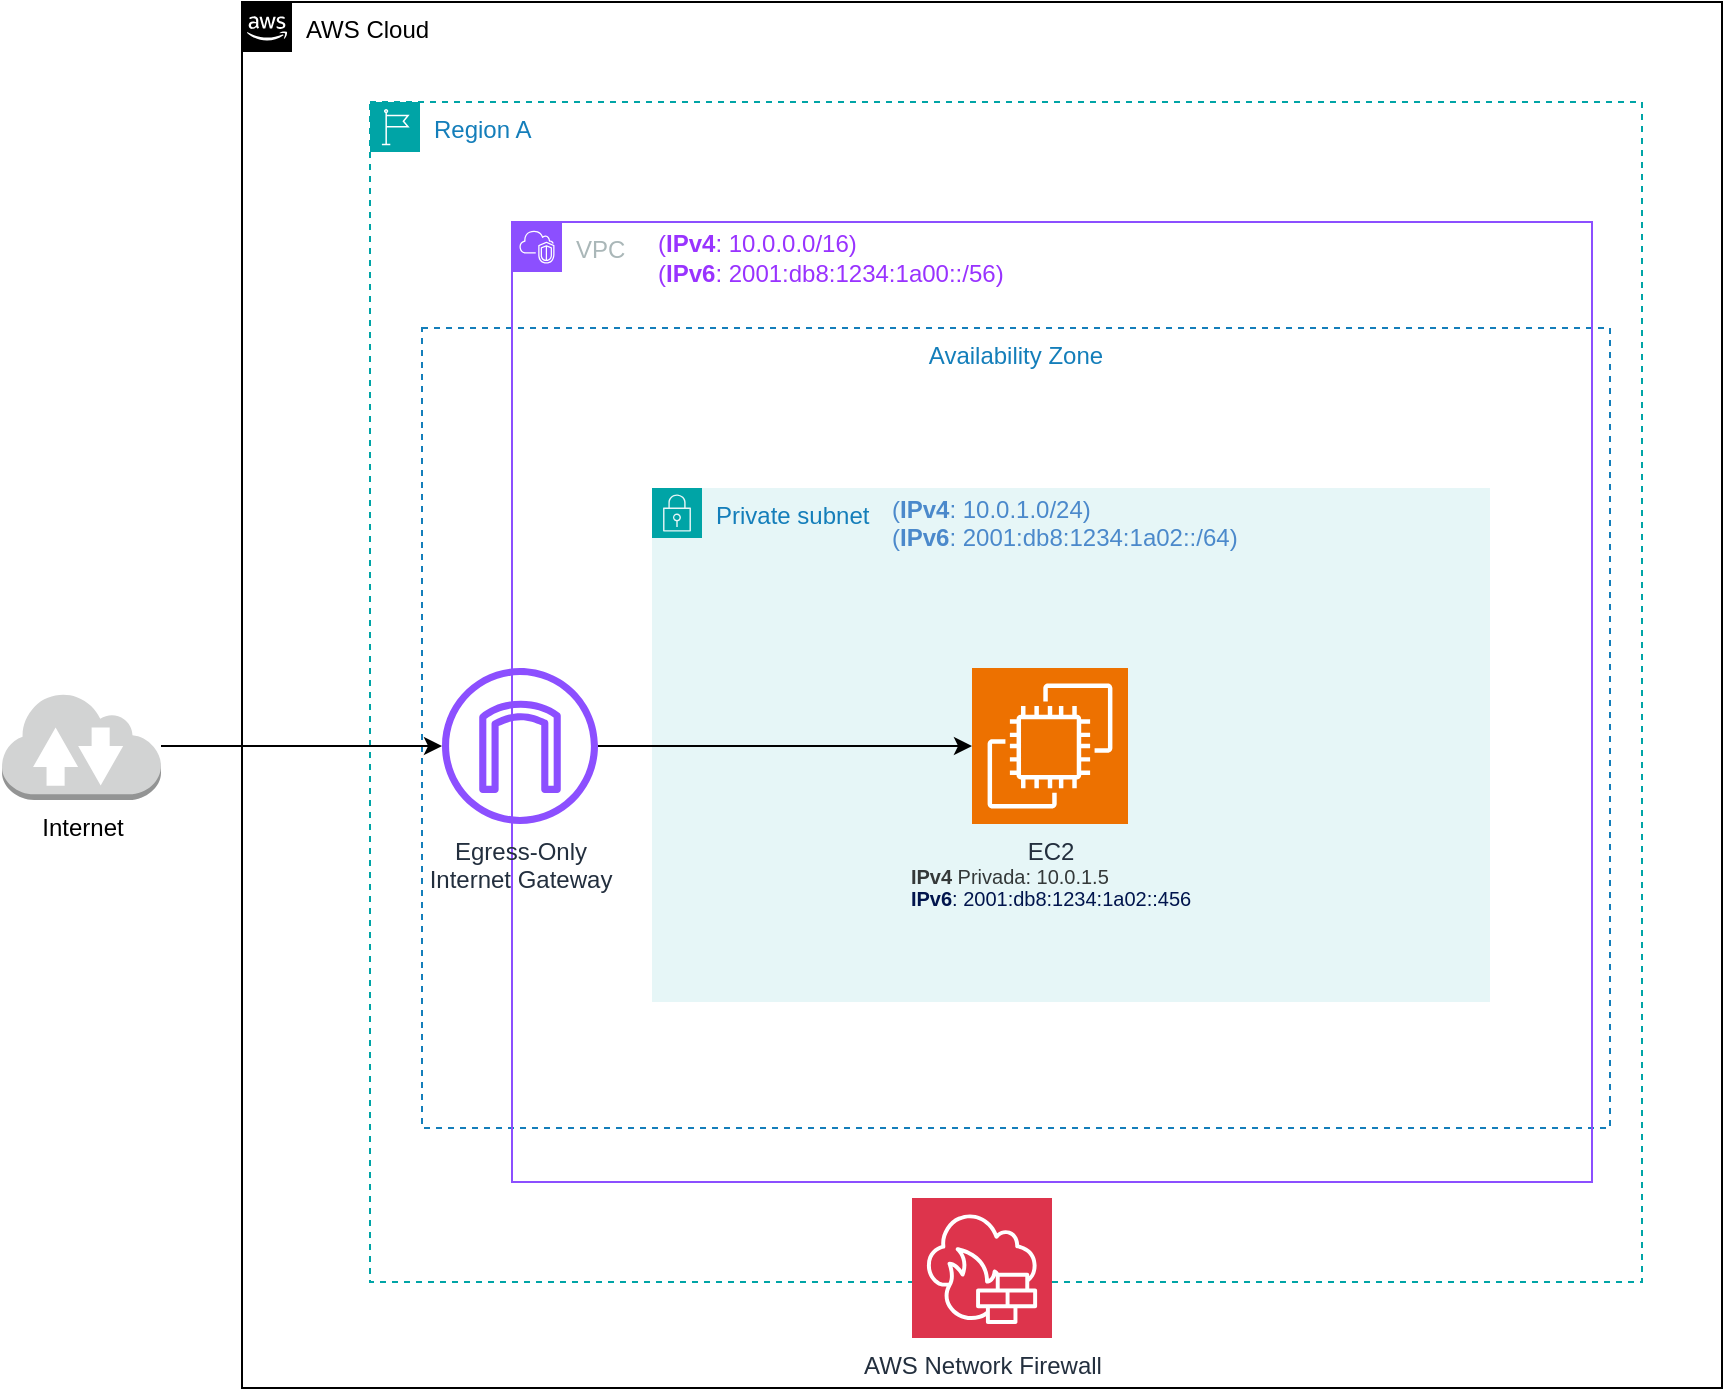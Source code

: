 <mxfile version="27.2.0">
  <diagram id="Ht1M8jgEwFfnCIfOTk4-" name="Page-1">
    <mxGraphModel dx="1234" dy="824" grid="1" gridSize="10" guides="1" tooltips="1" connect="1" arrows="1" fold="1" page="1" pageScale="1" pageWidth="1169" pageHeight="827" math="0" shadow="0">
      <root>
        <mxCell id="0" />
        <mxCell id="1" parent="0" />
        <mxCell id="-SwOJ4ZzwDQcredPTqo0-1" value="AWS Cloud" style="points=[[0,0],[0.25,0],[0.5,0],[0.75,0],[1,0],[1,0.25],[1,0.5],[1,0.75],[1,1],[0.75,1],[0.5,1],[0.25,1],[0,1],[0,0.75],[0,0.5],[0,0.25]];outlineConnect=0;html=1;whiteSpace=wrap;fontSize=12;fontStyle=0;container=1;pointerEvents=0;collapsible=0;recursiveResize=0;shape=mxgraph.aws4.group;grIcon=mxgraph.aws4.group_aws_cloud_alt;fillColor=none;verticalAlign=top;align=left;spacingLeft=30;dashed=0;" vertex="1" parent="1">
          <mxGeometry x="160" y="67" width="740" height="693" as="geometry" />
        </mxCell>
        <mxCell id="-SwOJ4ZzwDQcredPTqo0-58" value="Region A" style="points=[[0,0],[0.25,0],[0.5,0],[0.75,0],[1,0],[1,0.25],[1,0.5],[1,0.75],[1,1],[0.75,1],[0.5,1],[0.25,1],[0,1],[0,0.75],[0,0.5],[0,0.25]];outlineConnect=0;gradientColor=none;html=1;whiteSpace=wrap;fontSize=12;fontStyle=0;container=1;pointerEvents=0;collapsible=0;recursiveResize=0;shape=mxgraph.aws4.group;grIcon=mxgraph.aws4.group_region;strokeColor=#00A4A6;fillColor=none;verticalAlign=top;align=left;spacingLeft=30;fontColor=#147EBA;dashed=1;" vertex="1" parent="-SwOJ4ZzwDQcredPTqo0-1">
          <mxGeometry x="64" y="50" width="636" height="590" as="geometry" />
        </mxCell>
        <mxCell id="-SwOJ4ZzwDQcredPTqo0-140" value="Availability Zone" style="fillColor=none;strokeColor=#147EBA;dashed=1;verticalAlign=top;fontStyle=0;fontColor=#147EBA;whiteSpace=wrap;html=1;" vertex="1" parent="-SwOJ4ZzwDQcredPTqo0-58">
          <mxGeometry x="26" y="113" width="594" height="400" as="geometry" />
        </mxCell>
        <mxCell id="-SwOJ4ZzwDQcredPTqo0-141" value="Private subnet" style="points=[[0,0],[0.25,0],[0.5,0],[0.75,0],[1,0],[1,0.25],[1,0.5],[1,0.75],[1,1],[0.75,1],[0.5,1],[0.25,1],[0,1],[0,0.75],[0,0.5],[0,0.25]];outlineConnect=0;gradientColor=none;html=1;whiteSpace=wrap;fontSize=12;fontStyle=0;container=1;pointerEvents=0;collapsible=0;recursiveResize=0;shape=mxgraph.aws4.group;grIcon=mxgraph.aws4.group_security_group;grStroke=0;strokeColor=#00A4A6;fillColor=#E6F6F7;verticalAlign=top;align=left;spacingLeft=30;fontColor=#147EBA;dashed=0;" vertex="1" parent="-SwOJ4ZzwDQcredPTqo0-58">
          <mxGeometry x="141" y="193" width="419" height="257" as="geometry" />
        </mxCell>
        <mxCell id="-SwOJ4ZzwDQcredPTqo0-142" value="EC2&lt;br&gt;&lt;p style=&quot;margin: 0px; font-variant-numeric: normal; font-variant-east-asian: normal; font-variant-alternates: normal; font-size-adjust: none; font-kerning: auto; font-optical-sizing: auto; font-feature-settings: normal; font-variation-settings: normal; font-variant-position: normal; font-variant-emoji: normal; font-stretch: normal; font-size: 10px; line-height: normal; color: rgb(52, 57, 57); text-align: start; text-wrap-mode: wrap;&quot; class=&quot;p1&quot;&gt;&lt;b&gt;IPv4&lt;/b&gt; Privada: 10.0.1.5&lt;/p&gt;&lt;p style=&quot;margin: 0px; font-variant-numeric: normal; font-variant-east-asian: normal; font-variant-alternates: normal; font-size-adjust: none; font-kerning: auto; font-optical-sizing: auto; font-feature-settings: normal; font-variation-settings: normal; font-variant-position: normal; font-variant-emoji: normal; font-stretch: normal; font-size: 10px; line-height: normal; color: rgb(1, 21, 77); text-align: start; text-wrap-mode: wrap;&quot; class=&quot;p2&quot;&gt;&lt;b&gt;IPv6&lt;/b&gt;: 2001:db8:1234:1a02::456&lt;/p&gt;" style="sketch=0;points=[[0,0,0],[0.25,0,0],[0.5,0,0],[0.75,0,0],[1,0,0],[0,1,0],[0.25,1,0],[0.5,1,0],[0.75,1,0],[1,1,0],[0,0.25,0],[0,0.5,0],[0,0.75,0],[1,0.25,0],[1,0.5,0],[1,0.75,0]];outlineConnect=0;fontColor=#232F3E;fillColor=#ED7100;strokeColor=#ffffff;dashed=0;verticalLabelPosition=bottom;verticalAlign=top;align=center;html=1;fontSize=12;fontStyle=0;aspect=fixed;shape=mxgraph.aws4.resourceIcon;resIcon=mxgraph.aws4.ec2;" vertex="1" parent="-SwOJ4ZzwDQcredPTqo0-141">
          <mxGeometry x="160" y="90" width="78" height="78" as="geometry" />
        </mxCell>
        <mxCell id="-SwOJ4ZzwDQcredPTqo0-138" value="VPC" style="points=[[0,0],[0.25,0],[0.5,0],[0.75,0],[1,0],[1,0.25],[1,0.5],[1,0.75],[1,1],[0.75,1],[0.5,1],[0.25,1],[0,1],[0,0.75],[0,0.5],[0,0.25]];outlineConnect=0;gradientColor=none;html=1;whiteSpace=wrap;fontSize=12;fontStyle=0;container=1;pointerEvents=0;collapsible=0;recursiveResize=0;shape=mxgraph.aws4.group;grIcon=mxgraph.aws4.group_vpc2;strokeColor=#8C4FFF;fillColor=none;verticalAlign=top;align=left;spacingLeft=30;fontColor=#AAB7B8;dashed=0;" vertex="1" parent="-SwOJ4ZzwDQcredPTqo0-58">
          <mxGeometry x="71" y="60" width="540" height="480" as="geometry" />
        </mxCell>
        <mxCell id="-SwOJ4ZzwDQcredPTqo0-145" value="&lt;div&gt;(&lt;b&gt;IPv4&lt;/b&gt;: 10.0.0.0/16)&lt;/div&gt;&lt;div&gt;(&lt;b&gt;IPv6&lt;/b&gt;: 2001:db8:1234:1a00::/56)&lt;/div&gt;" style="text;html=1;align=left;verticalAlign=middle;whiteSpace=wrap;rounded=0;fontColor=#9933FF;" vertex="1" parent="-SwOJ4ZzwDQcredPTqo0-138">
          <mxGeometry x="71" y="3" width="204" height="30" as="geometry" />
        </mxCell>
        <mxCell id="-SwOJ4ZzwDQcredPTqo0-144" style="edgeStyle=orthogonalEdgeStyle;rounded=0;orthogonalLoop=1;jettySize=auto;html=1;" edge="1" parent="-SwOJ4ZzwDQcredPTqo0-58" source="-SwOJ4ZzwDQcredPTqo0-139" target="-SwOJ4ZzwDQcredPTqo0-142">
          <mxGeometry relative="1" as="geometry" />
        </mxCell>
        <mxCell id="-SwOJ4ZzwDQcredPTqo0-139" value="Egress-Only &lt;br&gt;Internet Gateway" style="sketch=0;outlineConnect=0;fontColor=#232F3E;gradientColor=none;fillColor=#8C4FFF;strokeColor=none;dashed=0;verticalLabelPosition=bottom;verticalAlign=top;align=center;html=1;fontSize=12;fontStyle=0;aspect=fixed;pointerEvents=1;shape=mxgraph.aws4.internet_gateway;" vertex="1" parent="-SwOJ4ZzwDQcredPTqo0-58">
          <mxGeometry x="36" y="283" width="78" height="78" as="geometry" />
        </mxCell>
        <mxCell id="-SwOJ4ZzwDQcredPTqo0-146" value="&lt;p style=&quot;margin: 0px; font-variant-numeric: normal; font-variant-east-asian: normal; font-variant-alternates: normal; font-size-adjust: none; font-kerning: auto; font-optical-sizing: auto; font-feature-settings: normal; font-variation-settings: normal; font-variant-position: normal; font-variant-emoji: normal; font-stretch: normal; line-height: normal; color: rgb(75, 137, 203);&quot; class=&quot;p1&quot;&gt;(&lt;b&gt;IPv4&lt;/b&gt;: 10.0.1.0/24)&lt;/p&gt;&lt;p style=&quot;margin: 0px; font-variant-numeric: normal; font-variant-east-asian: normal; font-variant-alternates: normal; font-size-adjust: none; font-kerning: auto; font-optical-sizing: auto; font-feature-settings: normal; font-variation-settings: normal; font-variant-position: normal; font-variant-emoji: normal; font-stretch: normal; line-height: normal; color: rgb(75, 137, 203);&quot; class=&quot;p1&quot;&gt;(&lt;b&gt;IPv6&lt;/b&gt;: 2001:db8:1234:1a02::/64)&lt;/p&gt;" style="text;html=1;align=left;verticalAlign=middle;whiteSpace=wrap;rounded=0;fontColor=#9933FF;" vertex="1" parent="-SwOJ4ZzwDQcredPTqo0-58">
          <mxGeometry x="259" y="195" width="204" height="30" as="geometry" />
        </mxCell>
        <mxCell id="-SwOJ4ZzwDQcredPTqo0-149" value="AWS Network Firewall" style="sketch=0;points=[[0,0,0],[0.25,0,0],[0.5,0,0],[0.75,0,0],[1,0,0],[0,1,0],[0.25,1,0],[0.5,1,0],[0.75,1,0],[1,1,0],[0,0.25,0],[0,0.5,0],[0,0.75,0],[1,0.25,0],[1,0.5,0],[1,0.75,0]];outlineConnect=0;fontColor=#232F3E;fillColor=#DD344C;strokeColor=#ffffff;dashed=0;verticalLabelPosition=bottom;verticalAlign=top;align=center;html=1;fontSize=12;fontStyle=0;aspect=fixed;shape=mxgraph.aws4.resourceIcon;resIcon=mxgraph.aws4.network_firewall;" vertex="1" parent="-SwOJ4ZzwDQcredPTqo0-1">
          <mxGeometry x="335" y="598" width="70" height="70" as="geometry" />
        </mxCell>
        <mxCell id="-SwOJ4ZzwDQcredPTqo0-143" style="edgeStyle=orthogonalEdgeStyle;rounded=0;orthogonalLoop=1;jettySize=auto;html=1;" edge="1" parent="1" source="-SwOJ4ZzwDQcredPTqo0-137" target="-SwOJ4ZzwDQcredPTqo0-139">
          <mxGeometry relative="1" as="geometry" />
        </mxCell>
        <mxCell id="-SwOJ4ZzwDQcredPTqo0-137" value="Internet" style="outlineConnect=0;dashed=0;verticalLabelPosition=bottom;verticalAlign=top;align=center;html=1;shape=mxgraph.aws3.internet_2;fillColor=#D2D3D3;gradientColor=none;" vertex="1" parent="1">
          <mxGeometry x="40" y="412" width="79.5" height="54" as="geometry" />
        </mxCell>
      </root>
    </mxGraphModel>
  </diagram>
</mxfile>
